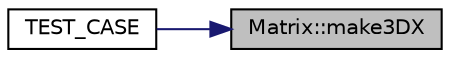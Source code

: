 digraph "Matrix::make3DX"
{
 // LATEX_PDF_SIZE
  edge [fontname="Helvetica",fontsize="10",labelfontname="Helvetica",labelfontsize="10"];
  node [fontname="Helvetica",fontsize="10",shape=record];
  rankdir="RL";
  Node1 [label="Matrix::make3DX",height=0.2,width=0.4,color="black", fillcolor="grey75", style="filled", fontcolor="black",tooltip=" "];
  Node1 -> Node2 [dir="back",color="midnightblue",fontsize="10",style="solid",fontname="Helvetica"];
  Node2 [label="TEST_CASE",height=0.2,width=0.4,color="black", fillcolor="white", style="filled",URL="$matrix_8cpp.html#a6ad6ed38fad73699bc718c248bccfc6d",tooltip=" "];
}
